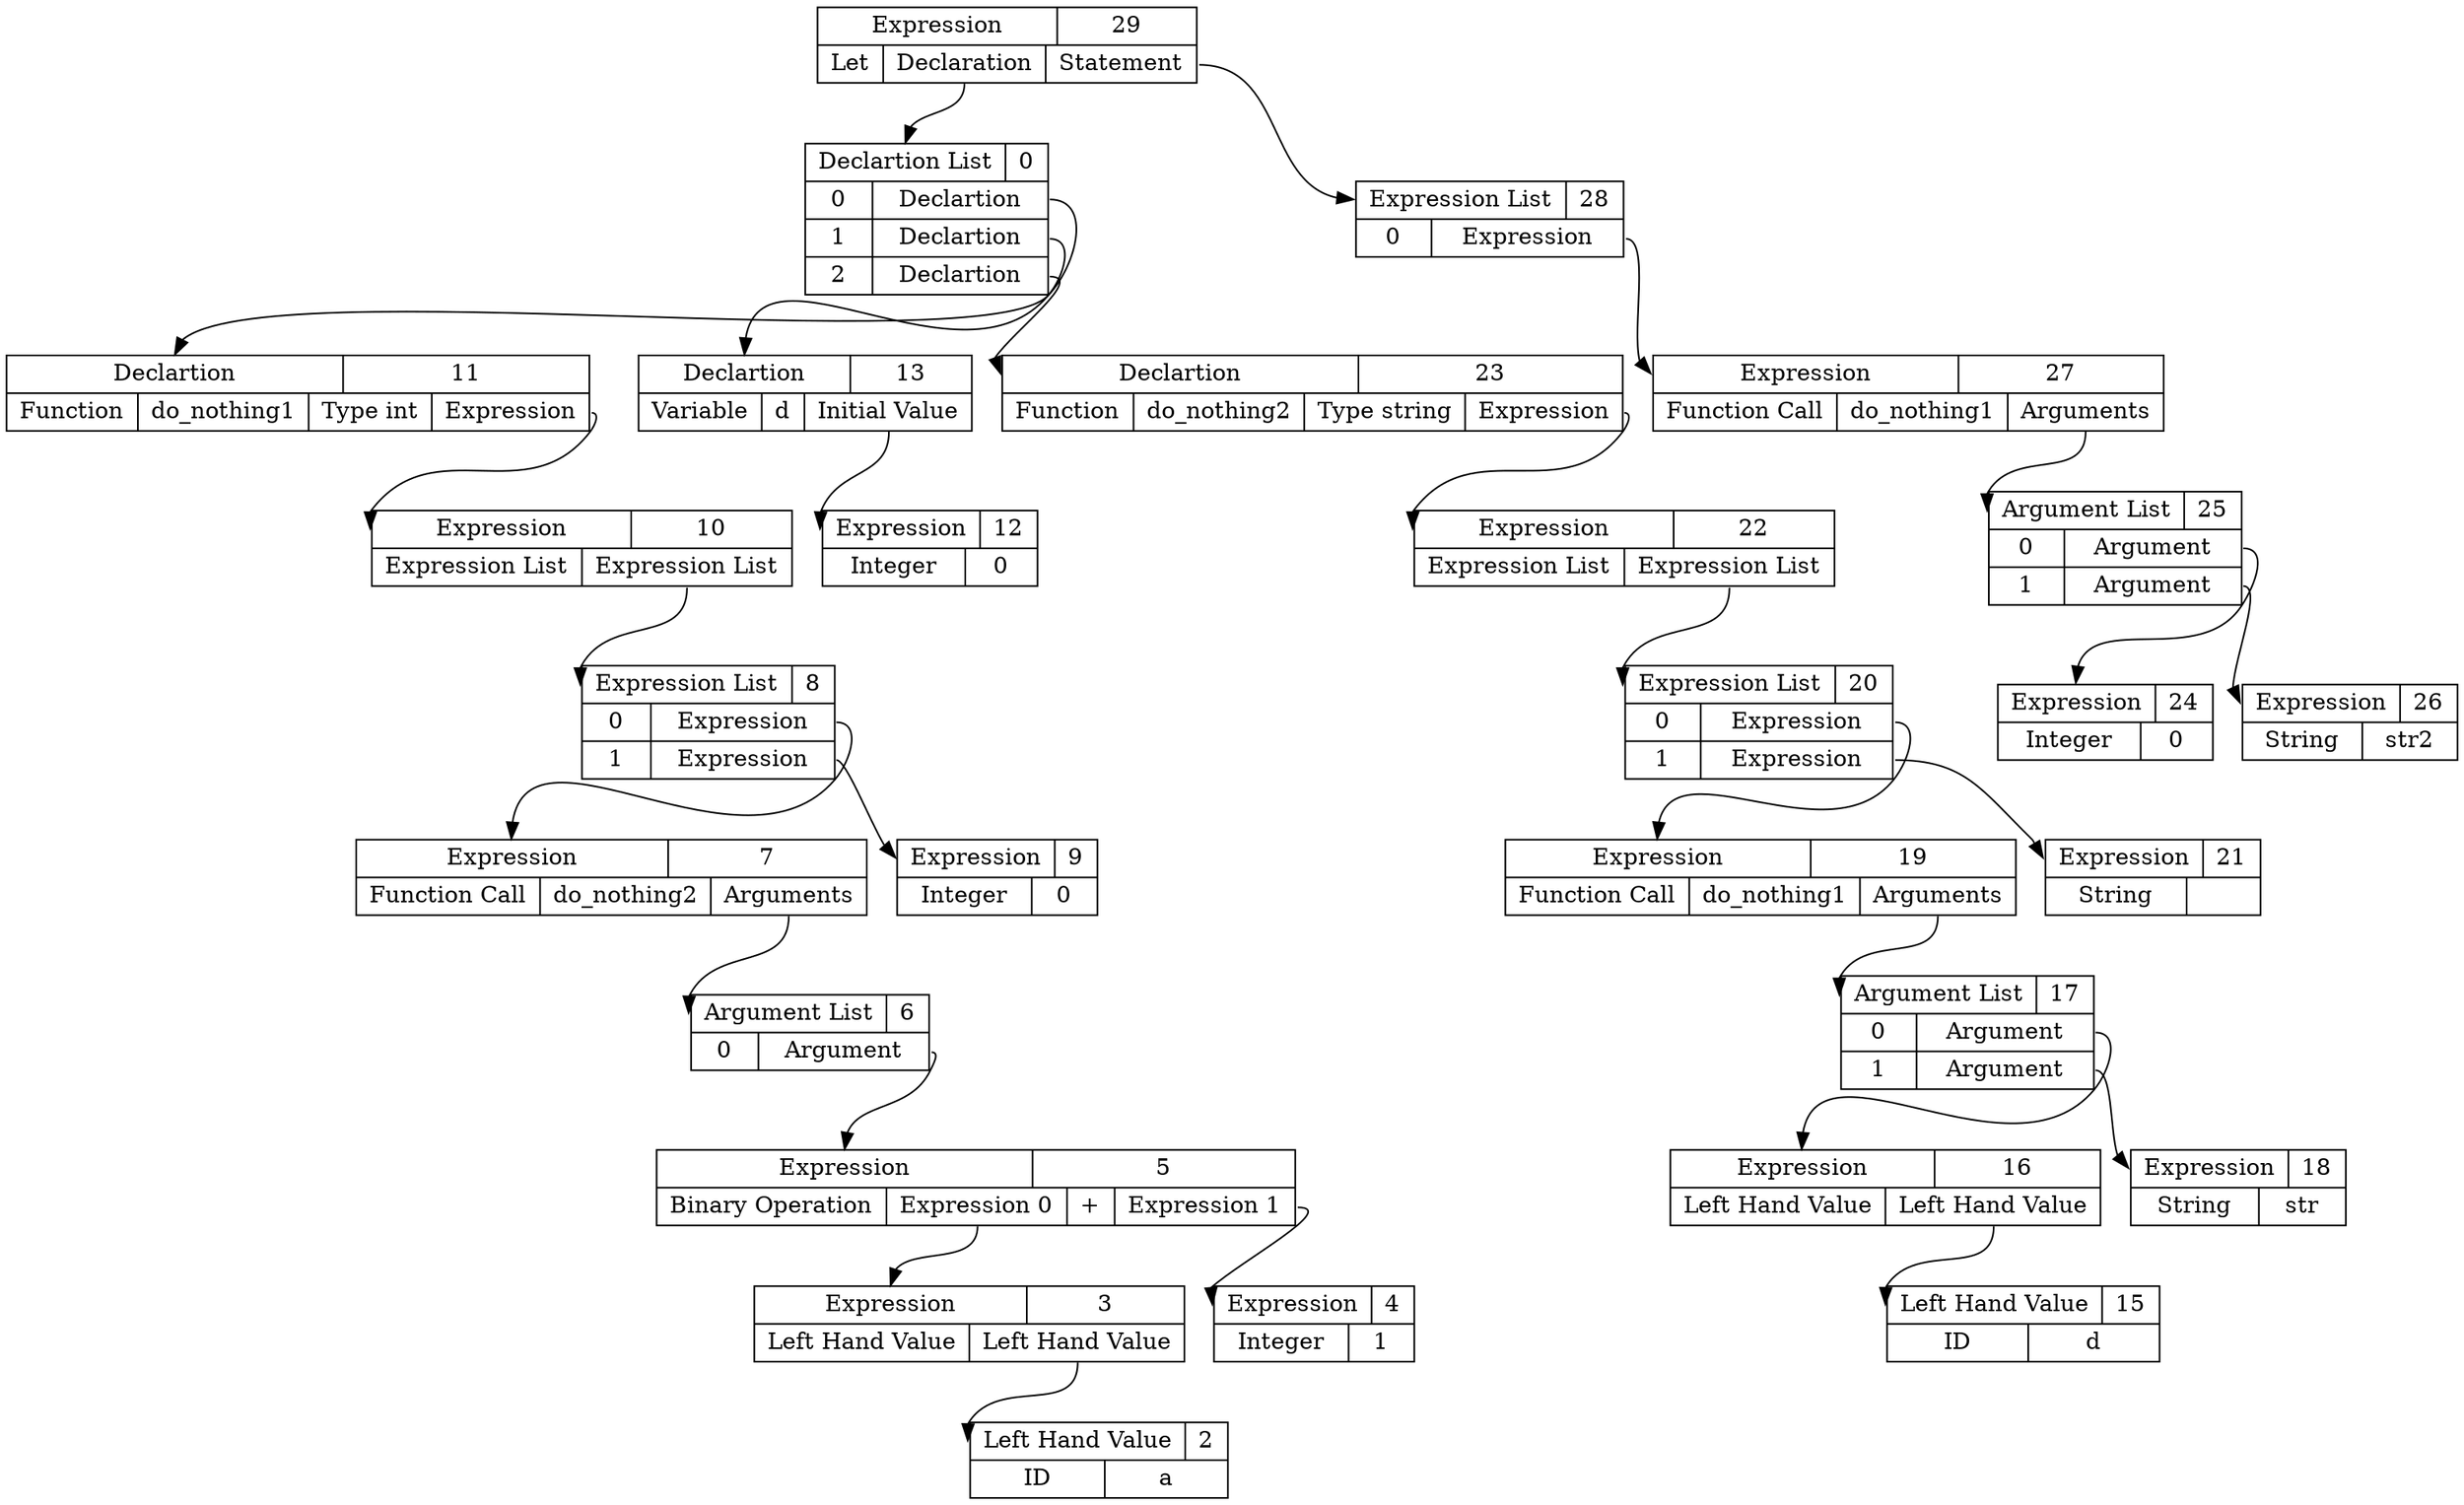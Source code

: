 digraph ast {
29 [shape=record, label="{ { <ptr> Expression | 29 } |{ Let | <dec> Declaration | <stmt> Statement } } "];
11 [shape=record, label="{ { <ptr> Declartion | 11 } | {Function | do_nothing1 | Type int | <exp> Expression } }"];
10 [shape=record, label="{ { <ptr> Expression | 10 } |{ Expression List | <explist> Expression List} }"];
7 [shape=record, label="{ { <ptr> Expression | 7 } |{ Function Call | do_nothing2 | <argpos> Arguments} }"];
5 [shape=record, label="{ { <ptr> Expression | 5 } |{ Binary Operation | <exp0> Expression 0 | + | <exp1> Expression 1} }"];
3 [shape=record, label="{ { <ptr> Expression | 3 } |{ Left Hand Value | <lval> Left Hand Value} }"];
2 [shape=record, label="{ { <ptr> Left Hand Value | 2 } | { ID | a } } "];
3:lval -> 2:ptr
5:exp0 -> 3:ptr
4 [shape=record, label="{ { <ptr> Expression | 4 } |{ Integer | 1 } }"];
5:exp1 -> 4:ptr
6:pos0 -> 5:ptr;
6 [shape=record, label="{ { <ptr> Argument List | 6 } | { 0 | <pos0> Argument } }"];
7:argpos -> 6:ptr
8:pos0 -> 7:ptr;
9 [shape=record, label="{ { <ptr> Expression | 9 } |{ Integer | 0 } }"];
8:pos1 -> 9:ptr;
8 [shape=record, label="{ { <ptr> Expression List | 8 } | { 0 | <pos0> Expression }| { 1 | <pos1> Expression } }"];
10:explist -> 8:ptr
11:exp -> 10:ptr;
0:pos0 -> 11:ptr;
13 [shape=record, label="{ { <ptr> Declartion | 13 } | {Variable | d | <initval> Initial Value } }"];
12 [shape=record, label="{ { <ptr> Expression | 12 } |{ Integer | 0 } }"];
13:initval -> 12:ptr;
0:pos1 -> 13:ptr;
23 [shape=record, label="{ { <ptr> Declartion | 23 } | {Function | do_nothing2 | Type string | <exp> Expression } }"];
22 [shape=record, label="{ { <ptr> Expression | 22 } |{ Expression List | <explist> Expression List} }"];
19 [shape=record, label="{ { <ptr> Expression | 19 } |{ Function Call | do_nothing1 | <argpos> Arguments} }"];
16 [shape=record, label="{ { <ptr> Expression | 16 } |{ Left Hand Value | <lval> Left Hand Value} }"];
15 [shape=record, label="{ { <ptr> Left Hand Value | 15 } | { ID | d } } "];
16:lval -> 15:ptr
17:pos0 -> 16:ptr;
18 [shape=record, label="{ { <ptr> Expression | 18 } |{ String | str } }"];
17:pos1 -> 18:ptr;
17 [shape=record, label="{ { <ptr> Argument List | 17 } | { 0 | <pos0> Argument }| { 1 | <pos1> Argument } }"];
19:argpos -> 17:ptr
20:pos0 -> 19:ptr;
21 [shape=record, label="{ { <ptr> Expression | 21 } |{ String |   } }"];
20:pos1 -> 21:ptr;
20 [shape=record, label="{ { <ptr> Expression List | 20 } | { 0 | <pos0> Expression }| { 1 | <pos1> Expression } }"];
22:explist -> 20:ptr
23:exp -> 22:ptr;
0:pos2 -> 23:ptr;
0 [shape=record, label="{ { <ptr> Declartion List | 0 } | { 0 | <pos0> Declartion }| { 1 | <pos1> Declartion }| { 2 | <pos2> Declartion } }"];
29:dec -> 0:ptr
27 [shape=record, label="{ { <ptr> Expression | 27 } |{ Function Call | do_nothing1 | <argpos> Arguments} }"];
24 [shape=record, label="{ { <ptr> Expression | 24 } |{ Integer | 0 } }"];
25:pos0 -> 24:ptr;
26 [shape=record, label="{ { <ptr> Expression | 26 } |{ String | str2 } }"];
25:pos1 -> 26:ptr;
25 [shape=record, label="{ { <ptr> Argument List | 25 } | { 0 | <pos0> Argument }| { 1 | <pos1> Argument } }"];
27:argpos -> 25:ptr
28:pos0 -> 27:ptr;
28 [shape=record, label="{ { <ptr> Expression List | 28 } | { 0 | <pos0> Expression } }"];
29:stmt -> 28:ptr
}
